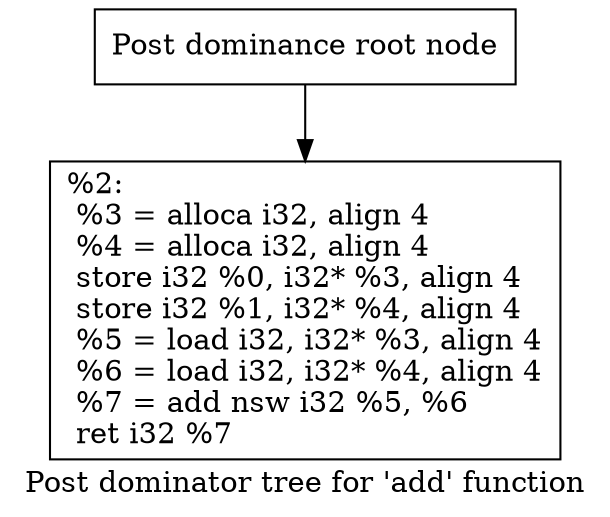digraph "Post dominator tree for 'add' function" {
	label="Post dominator tree for 'add' function";

	Node0x5633dc544ac0 [shape=record,label="{Post dominance root node}"];
	Node0x5633dc544ac0 -> Node0x5633dc544f30;
	Node0x5633dc544f30 [shape=record,label="{%2:\l  %3 = alloca i32, align 4\l  %4 = alloca i32, align 4\l  store i32 %0, i32* %3, align 4\l  store i32 %1, i32* %4, align 4\l  %5 = load i32, i32* %3, align 4\l  %6 = load i32, i32* %4, align 4\l  %7 = add nsw i32 %5, %6\l  ret i32 %7\l}"];
}
